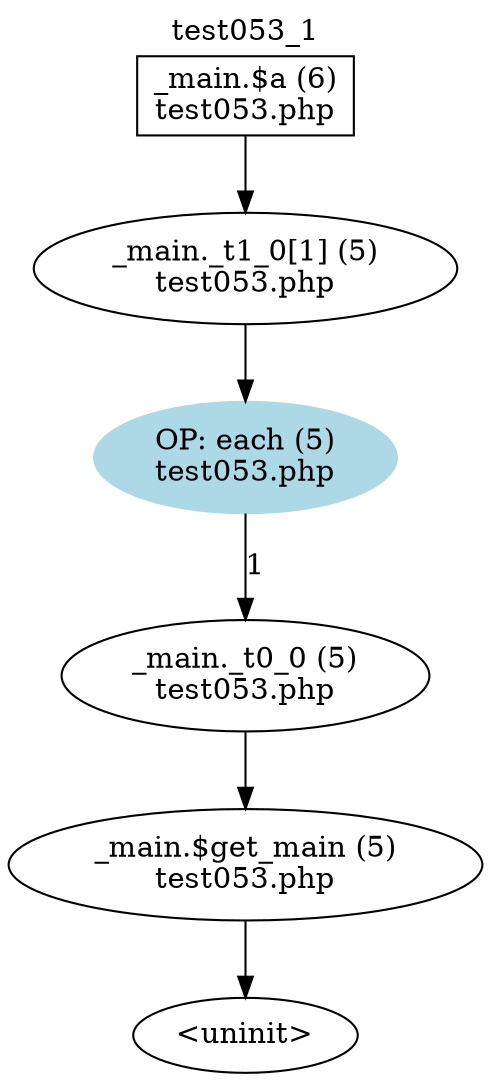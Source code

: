 digraph cfg {
  label="test053_1";
  labelloc=t;
  n1 [shape=box, label="_main.$a (6)\ntest053.php"];
  n2 [shape=ellipse, label="_main._t1_0[1] (5)\ntest053.php"];
  n3 [shape=ellipse, label="OP: each (5)\ntest053.php",style=filled,color=lightblue];
  n4 [shape=ellipse, label="_main._t0_0 (5)\ntest053.php"];
  n5 [shape=ellipse, label="_main.$get_main (5)\ntest053.php"];
  n6 [shape=ellipse, label="<uninit>"];
  n1 -> n2;
  n2 -> n3;
  n3 -> n4[label="1"];
  n4 -> n5;
  n5 -> n6;
}
